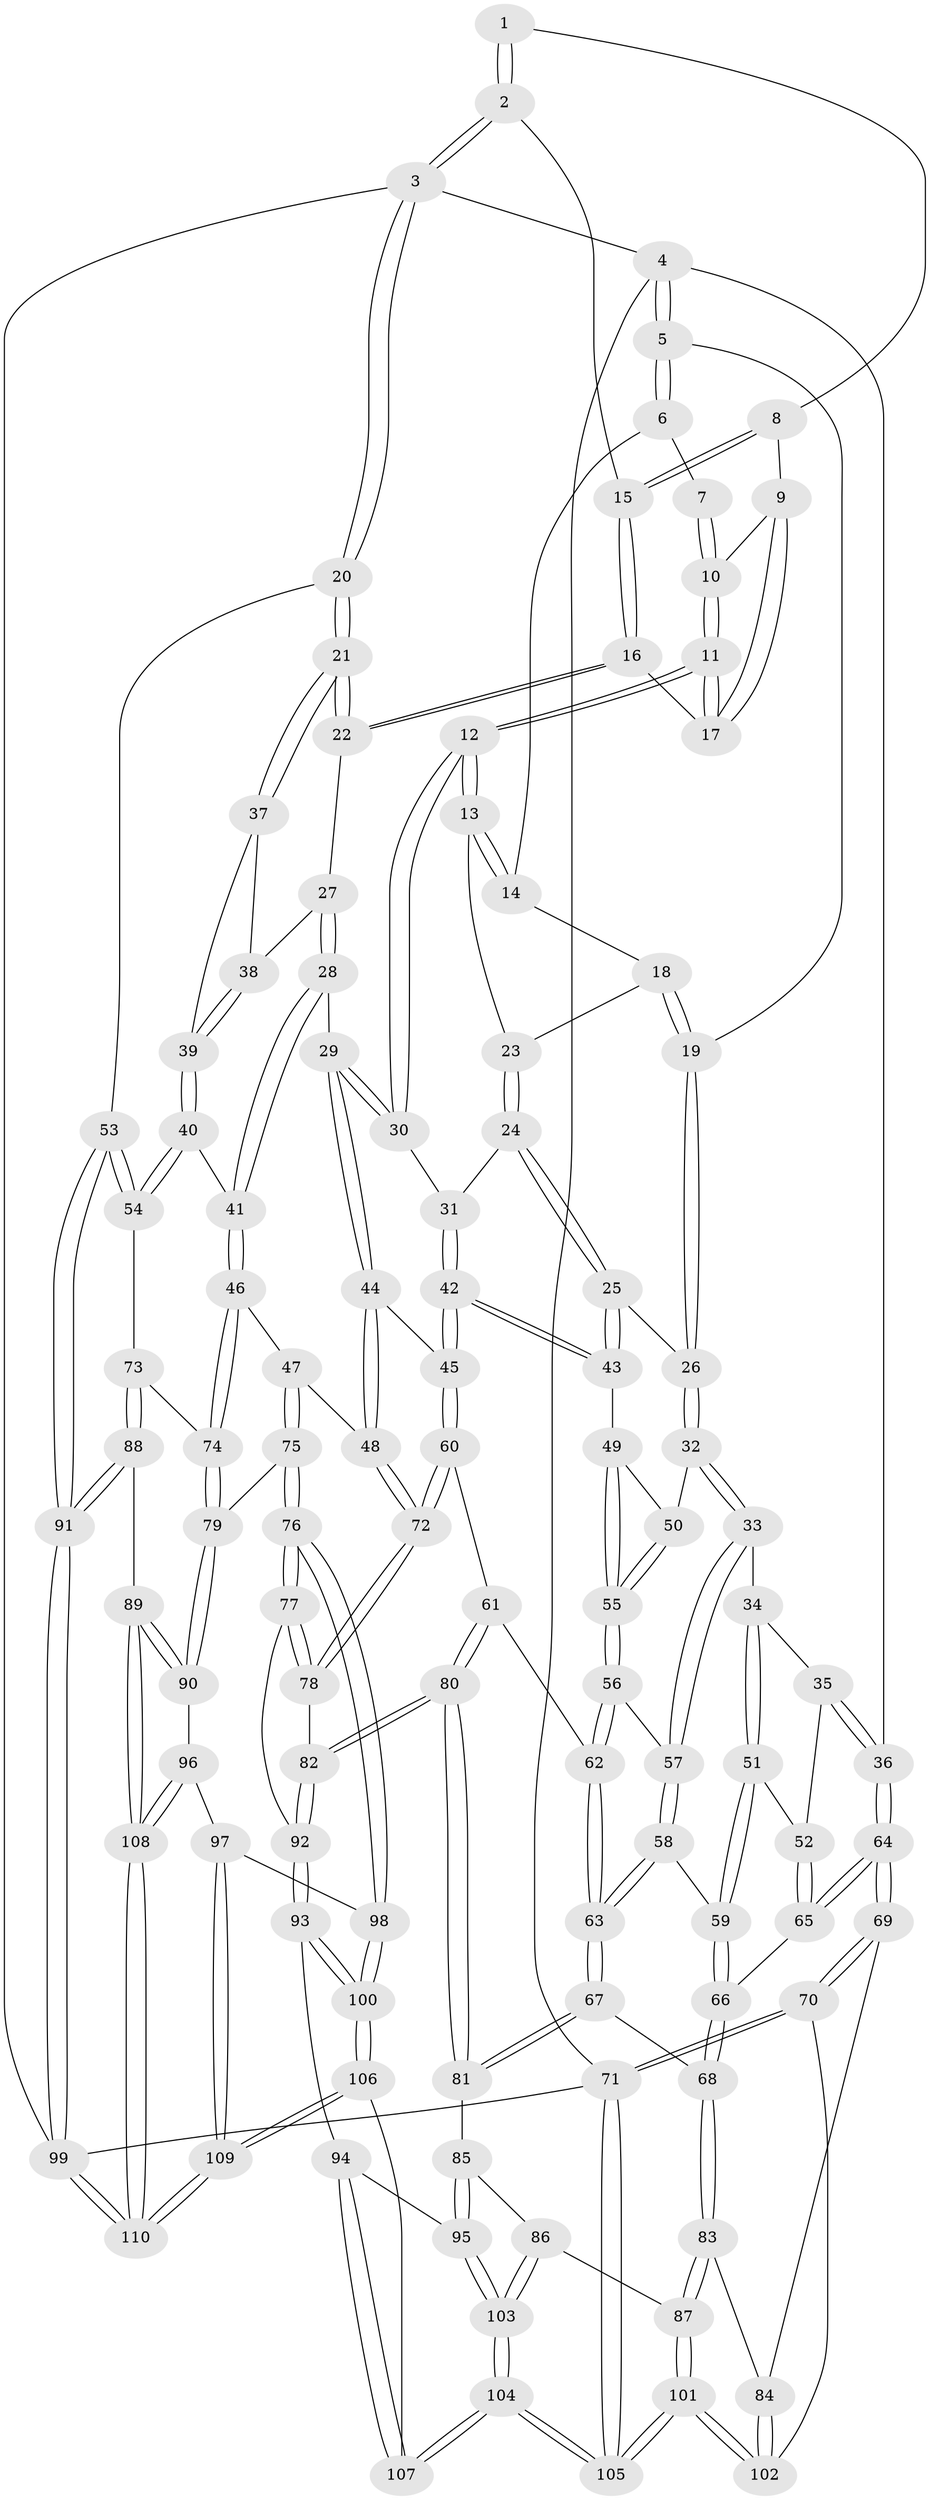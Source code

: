 // Generated by graph-tools (version 1.1) at 2025/03/03/09/25 03:03:17]
// undirected, 110 vertices, 272 edges
graph export_dot {
graph [start="1"]
  node [color=gray90,style=filled];
  1 [pos="+0.8959024557678666+0"];
  2 [pos="+1+0"];
  3 [pos="+1+0"];
  4 [pos="+0+0"];
  5 [pos="+0+0"];
  6 [pos="+0.40715866204125906+0"];
  7 [pos="+0.6315926602867444+0"];
  8 [pos="+0.7770395381940659+0.04782063139796444"];
  9 [pos="+0.7629206049823047+0.060732996749878865"];
  10 [pos="+0.6364624560067815+0.024450487607193473"];
  11 [pos="+0.607974241772331+0.16582606871491243"];
  12 [pos="+0.5934407226427365+0.19165237286739925"];
  13 [pos="+0.5881035945119987+0.18920042846754248"];
  14 [pos="+0.506833828845987+0.09476582515517175"];
  15 [pos="+0.8636551137112162+0.12601953169542568"];
  16 [pos="+0.8534723075077824+0.16644531127146073"];
  17 [pos="+0.7484015755126372+0.11103048017305642"];
  18 [pos="+0.3111386454959948+0.09171631084485612"];
  19 [pos="+0.07507388274789321+0"];
  20 [pos="+1+0.26159568640586445"];
  21 [pos="+1+0.2681871124643521"];
  22 [pos="+0.8595324726237832+0.2083792773906253"];
  23 [pos="+0.41178402436352557+0.18374697966257025"];
  24 [pos="+0.3622739397536237+0.32453114817558143"];
  25 [pos="+0.3531919553773242+0.33138388762179743"];
  26 [pos="+0.2721020950635204+0.33416698638701625"];
  27 [pos="+0.8106555930494279+0.2559924660161768"];
  28 [pos="+0.6655309625273165+0.291848773372773"];
  29 [pos="+0.6296093028532231+0.27805300257432086"];
  30 [pos="+0.6147667669592825+0.2629460306619096"];
  31 [pos="+0.5519628785526839+0.29138071561950185"];
  32 [pos="+0.2516909633653644+0.3731834115706325"];
  33 [pos="+0.23891598861848393+0.38755272111462646"];
  34 [pos="+0.17514820128912015+0.4056909485598407"];
  35 [pos="+0.0952151161013811+0.38456369924065337"];
  36 [pos="+0+0.2663529823930478"];
  37 [pos="+1+0.34027411706047217"];
  38 [pos="+0.8403952678714247+0.30903806020405683"];
  39 [pos="+0.882452098658391+0.41248055717080034"];
  40 [pos="+0.8424940236820734+0.5068394474617983"];
  41 [pos="+0.7742389411413864+0.5068388722033302"];
  42 [pos="+0.4376085353324993+0.4448502098021663"];
  43 [pos="+0.4361944959898029+0.44404682293684283"];
  44 [pos="+0.5806251366686135+0.4112591227391151"];
  45 [pos="+0.4940897633535761+0.5154477753620428"];
  46 [pos="+0.7590959608284931+0.5198921507382843"];
  47 [pos="+0.6901476797757835+0.5501253616686812"];
  48 [pos="+0.6852456507736929+0.5509279665494288"];
  49 [pos="+0.4275756304202736+0.44767920307198494"];
  50 [pos="+0.3376505278172169+0.4675281231288244"];
  51 [pos="+0.12048645965129061+0.5191155726198216"];
  52 [pos="+0.09417034243398499+0.5238000130449114"];
  53 [pos="+1+0.6059097772407498"];
  54 [pos="+0.866458641238007+0.5247578575584435"];
  55 [pos="+0.33815190295773856+0.5213757072384843"];
  56 [pos="+0.3361079261243203+0.5287041111887617"];
  57 [pos="+0.2462274583272786+0.48031654849164085"];
  58 [pos="+0.2216305098501184+0.5436011756178013"];
  59 [pos="+0.1720917552620288+0.5509354535299683"];
  60 [pos="+0.4967872986980858+0.5449386786711224"];
  61 [pos="+0.4477185528094544+0.576076803316967"];
  62 [pos="+0.3470964673520362+0.5642080250944258"];
  63 [pos="+0.2824590527452807+0.6174711126139077"];
  64 [pos="+0+0.584576713759642"];
  65 [pos="+0+0.5704952776389494"];
  66 [pos="+0.15659177649112155+0.6193407409597455"];
  67 [pos="+0.26813610069749866+0.7003037904831039"];
  68 [pos="+0.19561871181116322+0.717895049293693"];
  69 [pos="+0+0.7023021183897216"];
  70 [pos="+0+0.7550809629330675"];
  71 [pos="+0+1"];
  72 [pos="+0.5775859055018738+0.5960991449685608"];
  73 [pos="+0.8531395166463032+0.7421679185702675"];
  74 [pos="+0.7761203318237755+0.737085004599044"];
  75 [pos="+0.7158237314629408+0.7575543361541078"];
  76 [pos="+0.6291507605788614+0.7740021893005983"];
  77 [pos="+0.620295776233944+0.7659263715693485"];
  78 [pos="+0.5795870283765641+0.6349066363071887"];
  79 [pos="+0.7194034872181945+0.757790381333897"];
  80 [pos="+0.3969246872583614+0.7468400273517015"];
  81 [pos="+0.3380737339999099+0.7432931011180441"];
  82 [pos="+0.4033431414720658+0.7513502625863293"];
  83 [pos="+0.13770912140886263+0.7613997136340124"];
  84 [pos="+0.019544539290296682+0.7522164461610873"];
  85 [pos="+0.3238631655466787+0.7803470264322035"];
  86 [pos="+0.27695357346679955+0.8788628778618849"];
  87 [pos="+0.17358562096147948+0.8504043333950579"];
  88 [pos="+0.9431621945478433+0.7982686901490521"];
  89 [pos="+0.8524438587773003+0.9043146356687746"];
  90 [pos="+0.7640684549005513+0.8692848874550294"];
  91 [pos="+1+0.7777875130447086"];
  92 [pos="+0.4240457977299012+0.7736744893238368"];
  93 [pos="+0.4387829893042846+0.8688808614438555"];
  94 [pos="+0.39861637977772996+0.9012831893199647"];
  95 [pos="+0.3619008943963963+0.91428331816709"];
  96 [pos="+0.7103450032078065+0.9167248677684423"];
  97 [pos="+0.6518810658097406+0.9074025929073722"];
  98 [pos="+0.6168267988009402+0.8472912262679153"];
  99 [pos="+1+1"];
  100 [pos="+0.5045567000400992+0.9143270738215368"];
  101 [pos="+0.13120889721459883+1"];
  102 [pos="+0.10151311758064267+0.9648654905297981"];
  103 [pos="+0.30726431553779116+0.9407639207008424"];
  104 [pos="+0.21335051213775968+1"];
  105 [pos="+0.16992528040052893+1"];
  106 [pos="+0.5314601028572243+1"];
  107 [pos="+0.4660282904057126+1"];
  108 [pos="+0.8238151335276416+1"];
  109 [pos="+0.5832850049499184+1"];
  110 [pos="+0.8445435845166039+1"];
  1 -- 2;
  1 -- 2;
  1 -- 8;
  2 -- 3;
  2 -- 3;
  2 -- 15;
  3 -- 4;
  3 -- 20;
  3 -- 20;
  3 -- 99;
  4 -- 5;
  4 -- 5;
  4 -- 36;
  4 -- 71;
  5 -- 6;
  5 -- 6;
  5 -- 19;
  6 -- 7;
  6 -- 14;
  7 -- 10;
  7 -- 10;
  8 -- 9;
  8 -- 15;
  8 -- 15;
  9 -- 10;
  9 -- 17;
  9 -- 17;
  10 -- 11;
  10 -- 11;
  11 -- 12;
  11 -- 12;
  11 -- 17;
  11 -- 17;
  12 -- 13;
  12 -- 13;
  12 -- 30;
  12 -- 30;
  13 -- 14;
  13 -- 14;
  13 -- 23;
  14 -- 18;
  15 -- 16;
  15 -- 16;
  16 -- 17;
  16 -- 22;
  16 -- 22;
  18 -- 19;
  18 -- 19;
  18 -- 23;
  19 -- 26;
  19 -- 26;
  20 -- 21;
  20 -- 21;
  20 -- 53;
  21 -- 22;
  21 -- 22;
  21 -- 37;
  21 -- 37;
  22 -- 27;
  23 -- 24;
  23 -- 24;
  24 -- 25;
  24 -- 25;
  24 -- 31;
  25 -- 26;
  25 -- 43;
  25 -- 43;
  26 -- 32;
  26 -- 32;
  27 -- 28;
  27 -- 28;
  27 -- 38;
  28 -- 29;
  28 -- 41;
  28 -- 41;
  29 -- 30;
  29 -- 30;
  29 -- 44;
  29 -- 44;
  30 -- 31;
  31 -- 42;
  31 -- 42;
  32 -- 33;
  32 -- 33;
  32 -- 50;
  33 -- 34;
  33 -- 57;
  33 -- 57;
  34 -- 35;
  34 -- 51;
  34 -- 51;
  35 -- 36;
  35 -- 36;
  35 -- 52;
  36 -- 64;
  36 -- 64;
  37 -- 38;
  37 -- 39;
  38 -- 39;
  38 -- 39;
  39 -- 40;
  39 -- 40;
  40 -- 41;
  40 -- 54;
  40 -- 54;
  41 -- 46;
  41 -- 46;
  42 -- 43;
  42 -- 43;
  42 -- 45;
  42 -- 45;
  43 -- 49;
  44 -- 45;
  44 -- 48;
  44 -- 48;
  45 -- 60;
  45 -- 60;
  46 -- 47;
  46 -- 74;
  46 -- 74;
  47 -- 48;
  47 -- 75;
  47 -- 75;
  48 -- 72;
  48 -- 72;
  49 -- 50;
  49 -- 55;
  49 -- 55;
  50 -- 55;
  50 -- 55;
  51 -- 52;
  51 -- 59;
  51 -- 59;
  52 -- 65;
  52 -- 65;
  53 -- 54;
  53 -- 54;
  53 -- 91;
  53 -- 91;
  54 -- 73;
  55 -- 56;
  55 -- 56;
  56 -- 57;
  56 -- 62;
  56 -- 62;
  57 -- 58;
  57 -- 58;
  58 -- 59;
  58 -- 63;
  58 -- 63;
  59 -- 66;
  59 -- 66;
  60 -- 61;
  60 -- 72;
  60 -- 72;
  61 -- 62;
  61 -- 80;
  61 -- 80;
  62 -- 63;
  62 -- 63;
  63 -- 67;
  63 -- 67;
  64 -- 65;
  64 -- 65;
  64 -- 69;
  64 -- 69;
  65 -- 66;
  66 -- 68;
  66 -- 68;
  67 -- 68;
  67 -- 81;
  67 -- 81;
  68 -- 83;
  68 -- 83;
  69 -- 70;
  69 -- 70;
  69 -- 84;
  70 -- 71;
  70 -- 71;
  70 -- 102;
  71 -- 105;
  71 -- 105;
  71 -- 99;
  72 -- 78;
  72 -- 78;
  73 -- 74;
  73 -- 88;
  73 -- 88;
  74 -- 79;
  74 -- 79;
  75 -- 76;
  75 -- 76;
  75 -- 79;
  76 -- 77;
  76 -- 77;
  76 -- 98;
  76 -- 98;
  77 -- 78;
  77 -- 78;
  77 -- 92;
  78 -- 82;
  79 -- 90;
  79 -- 90;
  80 -- 81;
  80 -- 81;
  80 -- 82;
  80 -- 82;
  81 -- 85;
  82 -- 92;
  82 -- 92;
  83 -- 84;
  83 -- 87;
  83 -- 87;
  84 -- 102;
  84 -- 102;
  85 -- 86;
  85 -- 95;
  85 -- 95;
  86 -- 87;
  86 -- 103;
  86 -- 103;
  87 -- 101;
  87 -- 101;
  88 -- 89;
  88 -- 91;
  88 -- 91;
  89 -- 90;
  89 -- 90;
  89 -- 108;
  89 -- 108;
  90 -- 96;
  91 -- 99;
  91 -- 99;
  92 -- 93;
  92 -- 93;
  93 -- 94;
  93 -- 100;
  93 -- 100;
  94 -- 95;
  94 -- 107;
  94 -- 107;
  95 -- 103;
  95 -- 103;
  96 -- 97;
  96 -- 108;
  96 -- 108;
  97 -- 98;
  97 -- 109;
  97 -- 109;
  98 -- 100;
  98 -- 100;
  99 -- 110;
  99 -- 110;
  100 -- 106;
  100 -- 106;
  101 -- 102;
  101 -- 102;
  101 -- 105;
  101 -- 105;
  103 -- 104;
  103 -- 104;
  104 -- 105;
  104 -- 105;
  104 -- 107;
  104 -- 107;
  106 -- 107;
  106 -- 109;
  106 -- 109;
  108 -- 110;
  108 -- 110;
  109 -- 110;
  109 -- 110;
}
